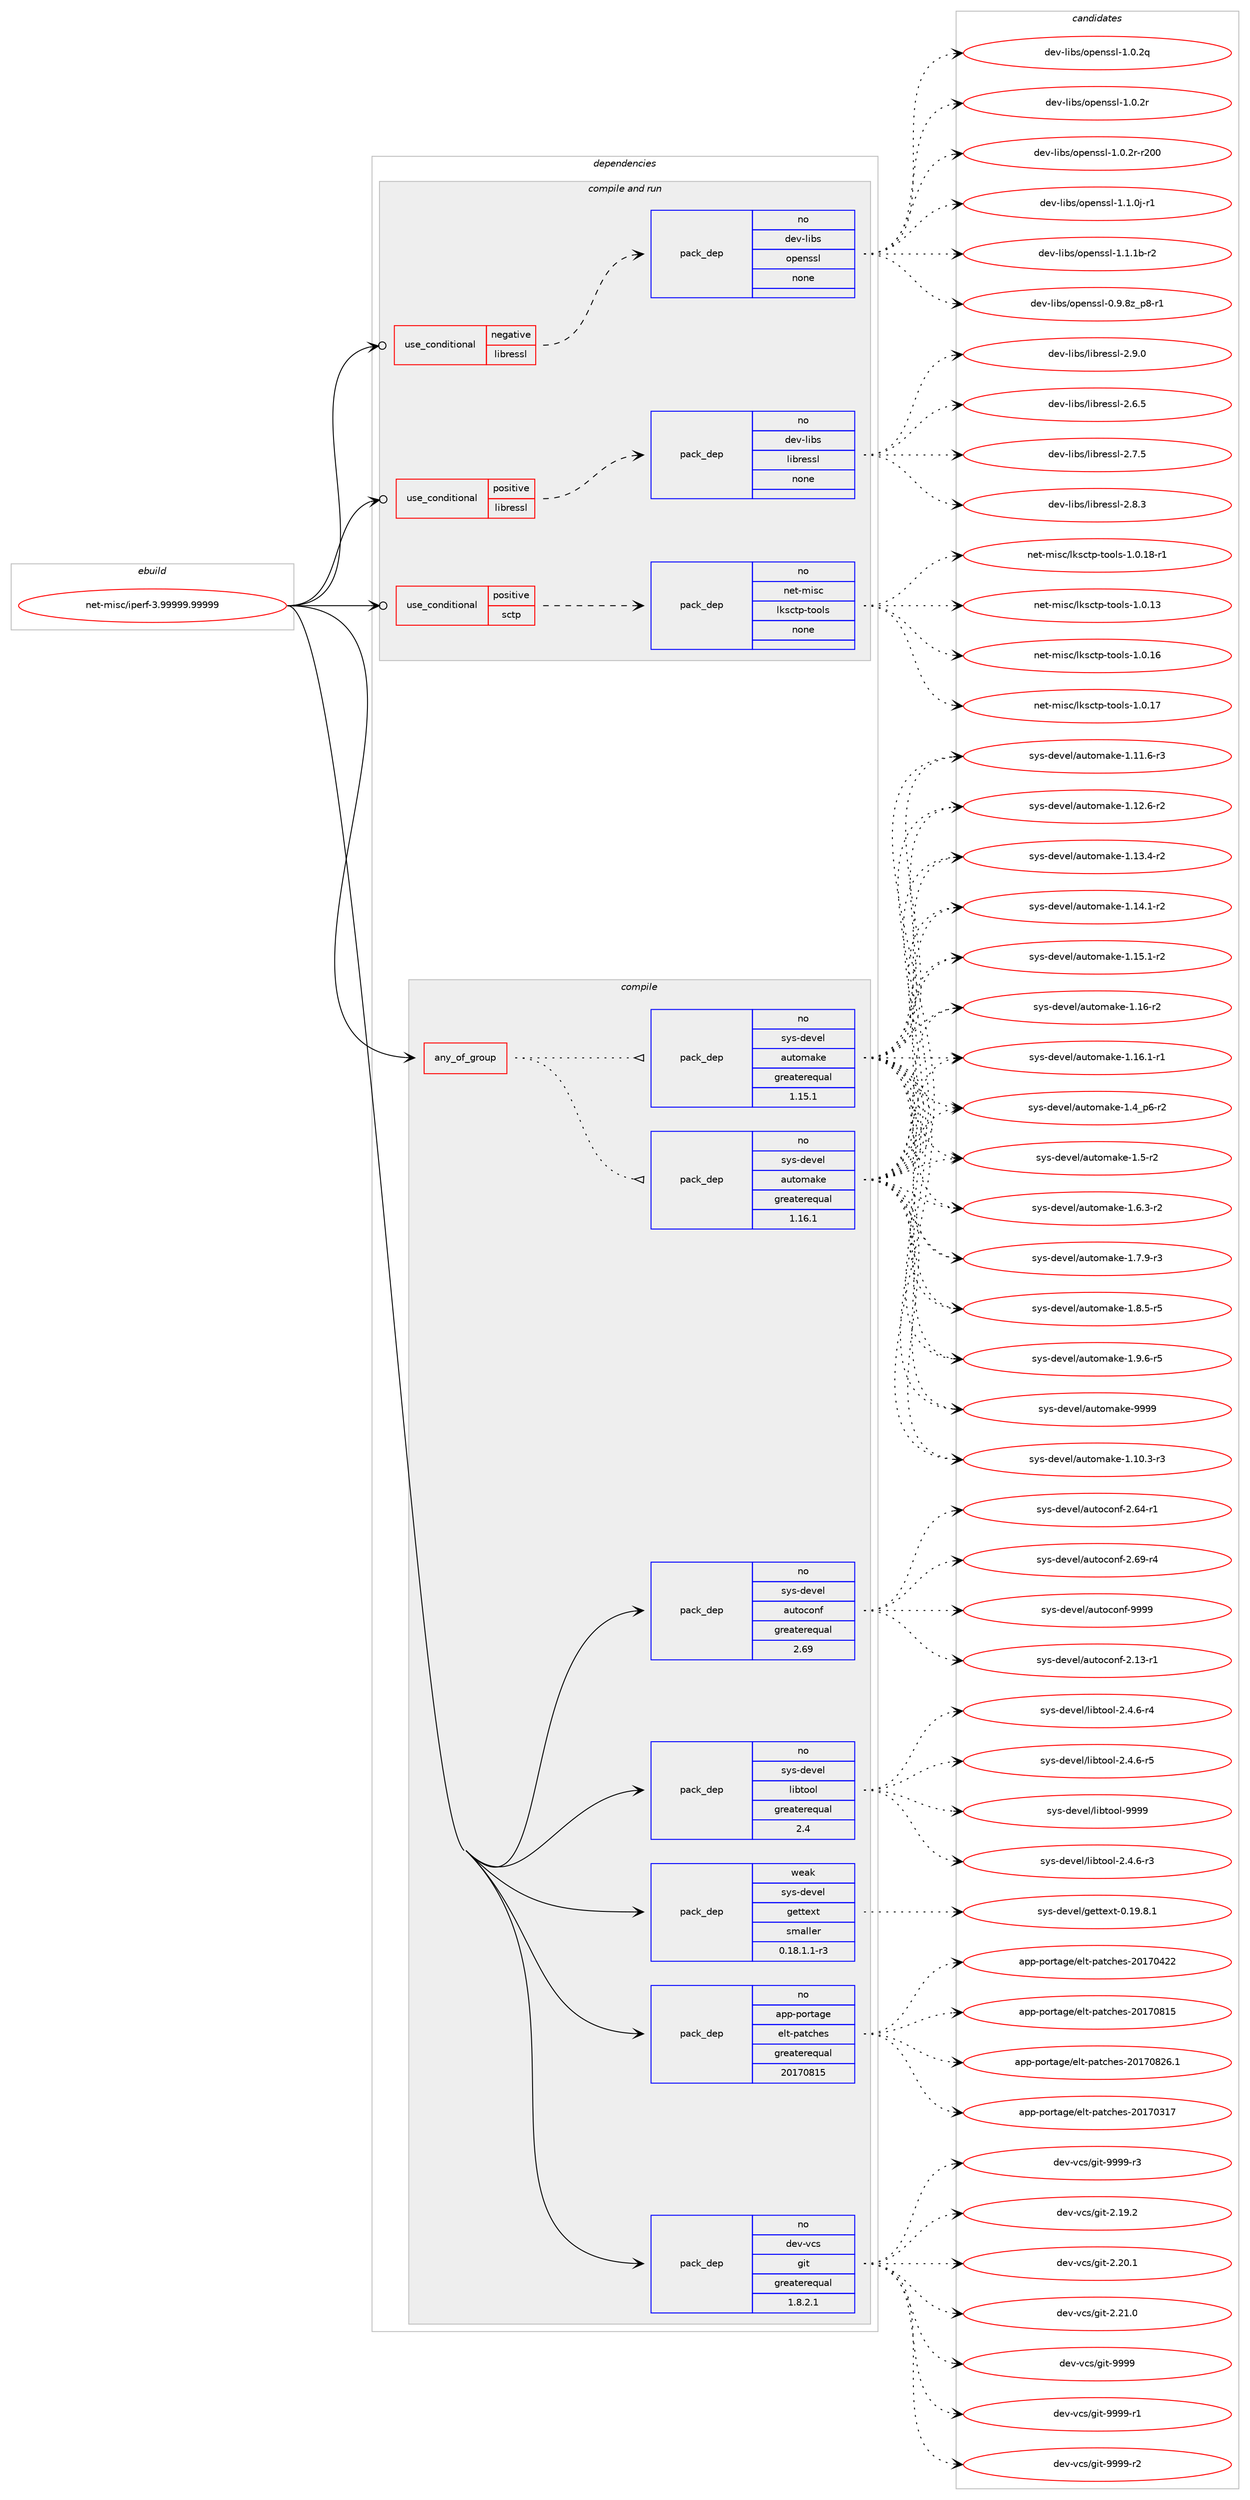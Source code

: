 digraph prolog {

# *************
# Graph options
# *************

newrank=true;
concentrate=true;
compound=true;
graph [rankdir=LR,fontname=Helvetica,fontsize=10,ranksep=1.5];#, ranksep=2.5, nodesep=0.2];
edge  [arrowhead=vee];
node  [fontname=Helvetica,fontsize=10];

# **********
# The ebuild
# **********

subgraph cluster_leftcol {
color=gray;
rank=same;
label=<<i>ebuild</i>>;
id [label="net-misc/iperf-3.99999.99999", color=red, width=4, href="../net-misc/iperf-3.99999.99999.svg"];
}

# ****************
# The dependencies
# ****************

subgraph cluster_midcol {
color=gray;
label=<<i>dependencies</i>>;
subgraph cluster_compile {
fillcolor="#eeeeee";
style=filled;
label=<<i>compile</i>>;
subgraph any26333 {
dependency1668391 [label=<<TABLE BORDER="0" CELLBORDER="1" CELLSPACING="0" CELLPADDING="4"><TR><TD CELLPADDING="10">any_of_group</TD></TR></TABLE>>, shape=none, color=red];subgraph pack1192851 {
dependency1668392 [label=<<TABLE BORDER="0" CELLBORDER="1" CELLSPACING="0" CELLPADDING="4" WIDTH="220"><TR><TD ROWSPAN="6" CELLPADDING="30">pack_dep</TD></TR><TR><TD WIDTH="110">no</TD></TR><TR><TD>sys-devel</TD></TR><TR><TD>automake</TD></TR><TR><TD>greaterequal</TD></TR><TR><TD>1.16.1</TD></TR></TABLE>>, shape=none, color=blue];
}
dependency1668391:e -> dependency1668392:w [weight=20,style="dotted",arrowhead="oinv"];
subgraph pack1192852 {
dependency1668393 [label=<<TABLE BORDER="0" CELLBORDER="1" CELLSPACING="0" CELLPADDING="4" WIDTH="220"><TR><TD ROWSPAN="6" CELLPADDING="30">pack_dep</TD></TR><TR><TD WIDTH="110">no</TD></TR><TR><TD>sys-devel</TD></TR><TR><TD>automake</TD></TR><TR><TD>greaterequal</TD></TR><TR><TD>1.15.1</TD></TR></TABLE>>, shape=none, color=blue];
}
dependency1668391:e -> dependency1668393:w [weight=20,style="dotted",arrowhead="oinv"];
}
id:e -> dependency1668391:w [weight=20,style="solid",arrowhead="vee"];
subgraph pack1192853 {
dependency1668394 [label=<<TABLE BORDER="0" CELLBORDER="1" CELLSPACING="0" CELLPADDING="4" WIDTH="220"><TR><TD ROWSPAN="6" CELLPADDING="30">pack_dep</TD></TR><TR><TD WIDTH="110">no</TD></TR><TR><TD>app-portage</TD></TR><TR><TD>elt-patches</TD></TR><TR><TD>greaterequal</TD></TR><TR><TD>20170815</TD></TR></TABLE>>, shape=none, color=blue];
}
id:e -> dependency1668394:w [weight=20,style="solid",arrowhead="vee"];
subgraph pack1192854 {
dependency1668395 [label=<<TABLE BORDER="0" CELLBORDER="1" CELLSPACING="0" CELLPADDING="4" WIDTH="220"><TR><TD ROWSPAN="6" CELLPADDING="30">pack_dep</TD></TR><TR><TD WIDTH="110">no</TD></TR><TR><TD>dev-vcs</TD></TR><TR><TD>git</TD></TR><TR><TD>greaterequal</TD></TR><TR><TD>1.8.2.1</TD></TR></TABLE>>, shape=none, color=blue];
}
id:e -> dependency1668395:w [weight=20,style="solid",arrowhead="vee"];
subgraph pack1192855 {
dependency1668396 [label=<<TABLE BORDER="0" CELLBORDER="1" CELLSPACING="0" CELLPADDING="4" WIDTH="220"><TR><TD ROWSPAN="6" CELLPADDING="30">pack_dep</TD></TR><TR><TD WIDTH="110">no</TD></TR><TR><TD>sys-devel</TD></TR><TR><TD>autoconf</TD></TR><TR><TD>greaterequal</TD></TR><TR><TD>2.69</TD></TR></TABLE>>, shape=none, color=blue];
}
id:e -> dependency1668396:w [weight=20,style="solid",arrowhead="vee"];
subgraph pack1192856 {
dependency1668397 [label=<<TABLE BORDER="0" CELLBORDER="1" CELLSPACING="0" CELLPADDING="4" WIDTH="220"><TR><TD ROWSPAN="6" CELLPADDING="30">pack_dep</TD></TR><TR><TD WIDTH="110">no</TD></TR><TR><TD>sys-devel</TD></TR><TR><TD>libtool</TD></TR><TR><TD>greaterequal</TD></TR><TR><TD>2.4</TD></TR></TABLE>>, shape=none, color=blue];
}
id:e -> dependency1668397:w [weight=20,style="solid",arrowhead="vee"];
subgraph pack1192857 {
dependency1668398 [label=<<TABLE BORDER="0" CELLBORDER="1" CELLSPACING="0" CELLPADDING="4" WIDTH="220"><TR><TD ROWSPAN="6" CELLPADDING="30">pack_dep</TD></TR><TR><TD WIDTH="110">weak</TD></TR><TR><TD>sys-devel</TD></TR><TR><TD>gettext</TD></TR><TR><TD>smaller</TD></TR><TR><TD>0.18.1.1-r3</TD></TR></TABLE>>, shape=none, color=blue];
}
id:e -> dependency1668398:w [weight=20,style="solid",arrowhead="vee"];
}
subgraph cluster_compileandrun {
fillcolor="#eeeeee";
style=filled;
label=<<i>compile and run</i>>;
subgraph cond448419 {
dependency1668399 [label=<<TABLE BORDER="0" CELLBORDER="1" CELLSPACING="0" CELLPADDING="4"><TR><TD ROWSPAN="3" CELLPADDING="10">use_conditional</TD></TR><TR><TD>negative</TD></TR><TR><TD>libressl</TD></TR></TABLE>>, shape=none, color=red];
subgraph pack1192858 {
dependency1668400 [label=<<TABLE BORDER="0" CELLBORDER="1" CELLSPACING="0" CELLPADDING="4" WIDTH="220"><TR><TD ROWSPAN="6" CELLPADDING="30">pack_dep</TD></TR><TR><TD WIDTH="110">no</TD></TR><TR><TD>dev-libs</TD></TR><TR><TD>openssl</TD></TR><TR><TD>none</TD></TR><TR><TD></TD></TR></TABLE>>, shape=none, color=blue];
}
dependency1668399:e -> dependency1668400:w [weight=20,style="dashed",arrowhead="vee"];
}
id:e -> dependency1668399:w [weight=20,style="solid",arrowhead="odotvee"];
subgraph cond448420 {
dependency1668401 [label=<<TABLE BORDER="0" CELLBORDER="1" CELLSPACING="0" CELLPADDING="4"><TR><TD ROWSPAN="3" CELLPADDING="10">use_conditional</TD></TR><TR><TD>positive</TD></TR><TR><TD>libressl</TD></TR></TABLE>>, shape=none, color=red];
subgraph pack1192859 {
dependency1668402 [label=<<TABLE BORDER="0" CELLBORDER="1" CELLSPACING="0" CELLPADDING="4" WIDTH="220"><TR><TD ROWSPAN="6" CELLPADDING="30">pack_dep</TD></TR><TR><TD WIDTH="110">no</TD></TR><TR><TD>dev-libs</TD></TR><TR><TD>libressl</TD></TR><TR><TD>none</TD></TR><TR><TD></TD></TR></TABLE>>, shape=none, color=blue];
}
dependency1668401:e -> dependency1668402:w [weight=20,style="dashed",arrowhead="vee"];
}
id:e -> dependency1668401:w [weight=20,style="solid",arrowhead="odotvee"];
subgraph cond448421 {
dependency1668403 [label=<<TABLE BORDER="0" CELLBORDER="1" CELLSPACING="0" CELLPADDING="4"><TR><TD ROWSPAN="3" CELLPADDING="10">use_conditional</TD></TR><TR><TD>positive</TD></TR><TR><TD>sctp</TD></TR></TABLE>>, shape=none, color=red];
subgraph pack1192860 {
dependency1668404 [label=<<TABLE BORDER="0" CELLBORDER="1" CELLSPACING="0" CELLPADDING="4" WIDTH="220"><TR><TD ROWSPAN="6" CELLPADDING="30">pack_dep</TD></TR><TR><TD WIDTH="110">no</TD></TR><TR><TD>net-misc</TD></TR><TR><TD>lksctp-tools</TD></TR><TR><TD>none</TD></TR><TR><TD></TD></TR></TABLE>>, shape=none, color=blue];
}
dependency1668403:e -> dependency1668404:w [weight=20,style="dashed",arrowhead="vee"];
}
id:e -> dependency1668403:w [weight=20,style="solid",arrowhead="odotvee"];
}
subgraph cluster_run {
fillcolor="#eeeeee";
style=filled;
label=<<i>run</i>>;
}
}

# **************
# The candidates
# **************

subgraph cluster_choices {
rank=same;
color=gray;
label=<<i>candidates</i>>;

subgraph choice1192851 {
color=black;
nodesep=1;
choice11512111545100101118101108479711711611110997107101454946494846514511451 [label="sys-devel/automake-1.10.3-r3", color=red, width=4,href="../sys-devel/automake-1.10.3-r3.svg"];
choice11512111545100101118101108479711711611110997107101454946494946544511451 [label="sys-devel/automake-1.11.6-r3", color=red, width=4,href="../sys-devel/automake-1.11.6-r3.svg"];
choice11512111545100101118101108479711711611110997107101454946495046544511450 [label="sys-devel/automake-1.12.6-r2", color=red, width=4,href="../sys-devel/automake-1.12.6-r2.svg"];
choice11512111545100101118101108479711711611110997107101454946495146524511450 [label="sys-devel/automake-1.13.4-r2", color=red, width=4,href="../sys-devel/automake-1.13.4-r2.svg"];
choice11512111545100101118101108479711711611110997107101454946495246494511450 [label="sys-devel/automake-1.14.1-r2", color=red, width=4,href="../sys-devel/automake-1.14.1-r2.svg"];
choice11512111545100101118101108479711711611110997107101454946495346494511450 [label="sys-devel/automake-1.15.1-r2", color=red, width=4,href="../sys-devel/automake-1.15.1-r2.svg"];
choice1151211154510010111810110847971171161111099710710145494649544511450 [label="sys-devel/automake-1.16-r2", color=red, width=4,href="../sys-devel/automake-1.16-r2.svg"];
choice11512111545100101118101108479711711611110997107101454946495446494511449 [label="sys-devel/automake-1.16.1-r1", color=red, width=4,href="../sys-devel/automake-1.16.1-r1.svg"];
choice115121115451001011181011084797117116111109971071014549465295112544511450 [label="sys-devel/automake-1.4_p6-r2", color=red, width=4,href="../sys-devel/automake-1.4_p6-r2.svg"];
choice11512111545100101118101108479711711611110997107101454946534511450 [label="sys-devel/automake-1.5-r2", color=red, width=4,href="../sys-devel/automake-1.5-r2.svg"];
choice115121115451001011181011084797117116111109971071014549465446514511450 [label="sys-devel/automake-1.6.3-r2", color=red, width=4,href="../sys-devel/automake-1.6.3-r2.svg"];
choice115121115451001011181011084797117116111109971071014549465546574511451 [label="sys-devel/automake-1.7.9-r3", color=red, width=4,href="../sys-devel/automake-1.7.9-r3.svg"];
choice115121115451001011181011084797117116111109971071014549465646534511453 [label="sys-devel/automake-1.8.5-r5", color=red, width=4,href="../sys-devel/automake-1.8.5-r5.svg"];
choice115121115451001011181011084797117116111109971071014549465746544511453 [label="sys-devel/automake-1.9.6-r5", color=red, width=4,href="../sys-devel/automake-1.9.6-r5.svg"];
choice115121115451001011181011084797117116111109971071014557575757 [label="sys-devel/automake-9999", color=red, width=4,href="../sys-devel/automake-9999.svg"];
dependency1668392:e -> choice11512111545100101118101108479711711611110997107101454946494846514511451:w [style=dotted,weight="100"];
dependency1668392:e -> choice11512111545100101118101108479711711611110997107101454946494946544511451:w [style=dotted,weight="100"];
dependency1668392:e -> choice11512111545100101118101108479711711611110997107101454946495046544511450:w [style=dotted,weight="100"];
dependency1668392:e -> choice11512111545100101118101108479711711611110997107101454946495146524511450:w [style=dotted,weight="100"];
dependency1668392:e -> choice11512111545100101118101108479711711611110997107101454946495246494511450:w [style=dotted,weight="100"];
dependency1668392:e -> choice11512111545100101118101108479711711611110997107101454946495346494511450:w [style=dotted,weight="100"];
dependency1668392:e -> choice1151211154510010111810110847971171161111099710710145494649544511450:w [style=dotted,weight="100"];
dependency1668392:e -> choice11512111545100101118101108479711711611110997107101454946495446494511449:w [style=dotted,weight="100"];
dependency1668392:e -> choice115121115451001011181011084797117116111109971071014549465295112544511450:w [style=dotted,weight="100"];
dependency1668392:e -> choice11512111545100101118101108479711711611110997107101454946534511450:w [style=dotted,weight="100"];
dependency1668392:e -> choice115121115451001011181011084797117116111109971071014549465446514511450:w [style=dotted,weight="100"];
dependency1668392:e -> choice115121115451001011181011084797117116111109971071014549465546574511451:w [style=dotted,weight="100"];
dependency1668392:e -> choice115121115451001011181011084797117116111109971071014549465646534511453:w [style=dotted,weight="100"];
dependency1668392:e -> choice115121115451001011181011084797117116111109971071014549465746544511453:w [style=dotted,weight="100"];
dependency1668392:e -> choice115121115451001011181011084797117116111109971071014557575757:w [style=dotted,weight="100"];
}
subgraph choice1192852 {
color=black;
nodesep=1;
choice11512111545100101118101108479711711611110997107101454946494846514511451 [label="sys-devel/automake-1.10.3-r3", color=red, width=4,href="../sys-devel/automake-1.10.3-r3.svg"];
choice11512111545100101118101108479711711611110997107101454946494946544511451 [label="sys-devel/automake-1.11.6-r3", color=red, width=4,href="../sys-devel/automake-1.11.6-r3.svg"];
choice11512111545100101118101108479711711611110997107101454946495046544511450 [label="sys-devel/automake-1.12.6-r2", color=red, width=4,href="../sys-devel/automake-1.12.6-r2.svg"];
choice11512111545100101118101108479711711611110997107101454946495146524511450 [label="sys-devel/automake-1.13.4-r2", color=red, width=4,href="../sys-devel/automake-1.13.4-r2.svg"];
choice11512111545100101118101108479711711611110997107101454946495246494511450 [label="sys-devel/automake-1.14.1-r2", color=red, width=4,href="../sys-devel/automake-1.14.1-r2.svg"];
choice11512111545100101118101108479711711611110997107101454946495346494511450 [label="sys-devel/automake-1.15.1-r2", color=red, width=4,href="../sys-devel/automake-1.15.1-r2.svg"];
choice1151211154510010111810110847971171161111099710710145494649544511450 [label="sys-devel/automake-1.16-r2", color=red, width=4,href="../sys-devel/automake-1.16-r2.svg"];
choice11512111545100101118101108479711711611110997107101454946495446494511449 [label="sys-devel/automake-1.16.1-r1", color=red, width=4,href="../sys-devel/automake-1.16.1-r1.svg"];
choice115121115451001011181011084797117116111109971071014549465295112544511450 [label="sys-devel/automake-1.4_p6-r2", color=red, width=4,href="../sys-devel/automake-1.4_p6-r2.svg"];
choice11512111545100101118101108479711711611110997107101454946534511450 [label="sys-devel/automake-1.5-r2", color=red, width=4,href="../sys-devel/automake-1.5-r2.svg"];
choice115121115451001011181011084797117116111109971071014549465446514511450 [label="sys-devel/automake-1.6.3-r2", color=red, width=4,href="../sys-devel/automake-1.6.3-r2.svg"];
choice115121115451001011181011084797117116111109971071014549465546574511451 [label="sys-devel/automake-1.7.9-r3", color=red, width=4,href="../sys-devel/automake-1.7.9-r3.svg"];
choice115121115451001011181011084797117116111109971071014549465646534511453 [label="sys-devel/automake-1.8.5-r5", color=red, width=4,href="../sys-devel/automake-1.8.5-r5.svg"];
choice115121115451001011181011084797117116111109971071014549465746544511453 [label="sys-devel/automake-1.9.6-r5", color=red, width=4,href="../sys-devel/automake-1.9.6-r5.svg"];
choice115121115451001011181011084797117116111109971071014557575757 [label="sys-devel/automake-9999", color=red, width=4,href="../sys-devel/automake-9999.svg"];
dependency1668393:e -> choice11512111545100101118101108479711711611110997107101454946494846514511451:w [style=dotted,weight="100"];
dependency1668393:e -> choice11512111545100101118101108479711711611110997107101454946494946544511451:w [style=dotted,weight="100"];
dependency1668393:e -> choice11512111545100101118101108479711711611110997107101454946495046544511450:w [style=dotted,weight="100"];
dependency1668393:e -> choice11512111545100101118101108479711711611110997107101454946495146524511450:w [style=dotted,weight="100"];
dependency1668393:e -> choice11512111545100101118101108479711711611110997107101454946495246494511450:w [style=dotted,weight="100"];
dependency1668393:e -> choice11512111545100101118101108479711711611110997107101454946495346494511450:w [style=dotted,weight="100"];
dependency1668393:e -> choice1151211154510010111810110847971171161111099710710145494649544511450:w [style=dotted,weight="100"];
dependency1668393:e -> choice11512111545100101118101108479711711611110997107101454946495446494511449:w [style=dotted,weight="100"];
dependency1668393:e -> choice115121115451001011181011084797117116111109971071014549465295112544511450:w [style=dotted,weight="100"];
dependency1668393:e -> choice11512111545100101118101108479711711611110997107101454946534511450:w [style=dotted,weight="100"];
dependency1668393:e -> choice115121115451001011181011084797117116111109971071014549465446514511450:w [style=dotted,weight="100"];
dependency1668393:e -> choice115121115451001011181011084797117116111109971071014549465546574511451:w [style=dotted,weight="100"];
dependency1668393:e -> choice115121115451001011181011084797117116111109971071014549465646534511453:w [style=dotted,weight="100"];
dependency1668393:e -> choice115121115451001011181011084797117116111109971071014549465746544511453:w [style=dotted,weight="100"];
dependency1668393:e -> choice115121115451001011181011084797117116111109971071014557575757:w [style=dotted,weight="100"];
}
subgraph choice1192853 {
color=black;
nodesep=1;
choice97112112451121111141169710310147101108116451129711699104101115455048495548514955 [label="app-portage/elt-patches-20170317", color=red, width=4,href="../app-portage/elt-patches-20170317.svg"];
choice97112112451121111141169710310147101108116451129711699104101115455048495548525050 [label="app-portage/elt-patches-20170422", color=red, width=4,href="../app-portage/elt-patches-20170422.svg"];
choice97112112451121111141169710310147101108116451129711699104101115455048495548564953 [label="app-portage/elt-patches-20170815", color=red, width=4,href="../app-portage/elt-patches-20170815.svg"];
choice971121124511211111411697103101471011081164511297116991041011154550484955485650544649 [label="app-portage/elt-patches-20170826.1", color=red, width=4,href="../app-portage/elt-patches-20170826.1.svg"];
dependency1668394:e -> choice97112112451121111141169710310147101108116451129711699104101115455048495548514955:w [style=dotted,weight="100"];
dependency1668394:e -> choice97112112451121111141169710310147101108116451129711699104101115455048495548525050:w [style=dotted,weight="100"];
dependency1668394:e -> choice97112112451121111141169710310147101108116451129711699104101115455048495548564953:w [style=dotted,weight="100"];
dependency1668394:e -> choice971121124511211111411697103101471011081164511297116991041011154550484955485650544649:w [style=dotted,weight="100"];
}
subgraph choice1192854 {
color=black;
nodesep=1;
choice10010111845118991154710310511645504649574650 [label="dev-vcs/git-2.19.2", color=red, width=4,href="../dev-vcs/git-2.19.2.svg"];
choice10010111845118991154710310511645504650484649 [label="dev-vcs/git-2.20.1", color=red, width=4,href="../dev-vcs/git-2.20.1.svg"];
choice10010111845118991154710310511645504650494648 [label="dev-vcs/git-2.21.0", color=red, width=4,href="../dev-vcs/git-2.21.0.svg"];
choice1001011184511899115471031051164557575757 [label="dev-vcs/git-9999", color=red, width=4,href="../dev-vcs/git-9999.svg"];
choice10010111845118991154710310511645575757574511449 [label="dev-vcs/git-9999-r1", color=red, width=4,href="../dev-vcs/git-9999-r1.svg"];
choice10010111845118991154710310511645575757574511450 [label="dev-vcs/git-9999-r2", color=red, width=4,href="../dev-vcs/git-9999-r2.svg"];
choice10010111845118991154710310511645575757574511451 [label="dev-vcs/git-9999-r3", color=red, width=4,href="../dev-vcs/git-9999-r3.svg"];
dependency1668395:e -> choice10010111845118991154710310511645504649574650:w [style=dotted,weight="100"];
dependency1668395:e -> choice10010111845118991154710310511645504650484649:w [style=dotted,weight="100"];
dependency1668395:e -> choice10010111845118991154710310511645504650494648:w [style=dotted,weight="100"];
dependency1668395:e -> choice1001011184511899115471031051164557575757:w [style=dotted,weight="100"];
dependency1668395:e -> choice10010111845118991154710310511645575757574511449:w [style=dotted,weight="100"];
dependency1668395:e -> choice10010111845118991154710310511645575757574511450:w [style=dotted,weight="100"];
dependency1668395:e -> choice10010111845118991154710310511645575757574511451:w [style=dotted,weight="100"];
}
subgraph choice1192855 {
color=black;
nodesep=1;
choice1151211154510010111810110847971171161119911111010245504649514511449 [label="sys-devel/autoconf-2.13-r1", color=red, width=4,href="../sys-devel/autoconf-2.13-r1.svg"];
choice1151211154510010111810110847971171161119911111010245504654524511449 [label="sys-devel/autoconf-2.64-r1", color=red, width=4,href="../sys-devel/autoconf-2.64-r1.svg"];
choice1151211154510010111810110847971171161119911111010245504654574511452 [label="sys-devel/autoconf-2.69-r4", color=red, width=4,href="../sys-devel/autoconf-2.69-r4.svg"];
choice115121115451001011181011084797117116111991111101024557575757 [label="sys-devel/autoconf-9999", color=red, width=4,href="../sys-devel/autoconf-9999.svg"];
dependency1668396:e -> choice1151211154510010111810110847971171161119911111010245504649514511449:w [style=dotted,weight="100"];
dependency1668396:e -> choice1151211154510010111810110847971171161119911111010245504654524511449:w [style=dotted,weight="100"];
dependency1668396:e -> choice1151211154510010111810110847971171161119911111010245504654574511452:w [style=dotted,weight="100"];
dependency1668396:e -> choice115121115451001011181011084797117116111991111101024557575757:w [style=dotted,weight="100"];
}
subgraph choice1192856 {
color=black;
nodesep=1;
choice1151211154510010111810110847108105981161111111084550465246544511451 [label="sys-devel/libtool-2.4.6-r3", color=red, width=4,href="../sys-devel/libtool-2.4.6-r3.svg"];
choice1151211154510010111810110847108105981161111111084550465246544511452 [label="sys-devel/libtool-2.4.6-r4", color=red, width=4,href="../sys-devel/libtool-2.4.6-r4.svg"];
choice1151211154510010111810110847108105981161111111084550465246544511453 [label="sys-devel/libtool-2.4.6-r5", color=red, width=4,href="../sys-devel/libtool-2.4.6-r5.svg"];
choice1151211154510010111810110847108105981161111111084557575757 [label="sys-devel/libtool-9999", color=red, width=4,href="../sys-devel/libtool-9999.svg"];
dependency1668397:e -> choice1151211154510010111810110847108105981161111111084550465246544511451:w [style=dotted,weight="100"];
dependency1668397:e -> choice1151211154510010111810110847108105981161111111084550465246544511452:w [style=dotted,weight="100"];
dependency1668397:e -> choice1151211154510010111810110847108105981161111111084550465246544511453:w [style=dotted,weight="100"];
dependency1668397:e -> choice1151211154510010111810110847108105981161111111084557575757:w [style=dotted,weight="100"];
}
subgraph choice1192857 {
color=black;
nodesep=1;
choice1151211154510010111810110847103101116116101120116454846495746564649 [label="sys-devel/gettext-0.19.8.1", color=red, width=4,href="../sys-devel/gettext-0.19.8.1.svg"];
dependency1668398:e -> choice1151211154510010111810110847103101116116101120116454846495746564649:w [style=dotted,weight="100"];
}
subgraph choice1192858 {
color=black;
nodesep=1;
choice10010111845108105981154711111210111011511510845484657465612295112564511449 [label="dev-libs/openssl-0.9.8z_p8-r1", color=red, width=4,href="../dev-libs/openssl-0.9.8z_p8-r1.svg"];
choice100101118451081059811547111112101110115115108454946484650113 [label="dev-libs/openssl-1.0.2q", color=red, width=4,href="../dev-libs/openssl-1.0.2q.svg"];
choice100101118451081059811547111112101110115115108454946484650114 [label="dev-libs/openssl-1.0.2r", color=red, width=4,href="../dev-libs/openssl-1.0.2r.svg"];
choice10010111845108105981154711111210111011511510845494648465011445114504848 [label="dev-libs/openssl-1.0.2r-r200", color=red, width=4,href="../dev-libs/openssl-1.0.2r-r200.svg"];
choice1001011184510810598115471111121011101151151084549464946481064511449 [label="dev-libs/openssl-1.1.0j-r1", color=red, width=4,href="../dev-libs/openssl-1.1.0j-r1.svg"];
choice100101118451081059811547111112101110115115108454946494649984511450 [label="dev-libs/openssl-1.1.1b-r2", color=red, width=4,href="../dev-libs/openssl-1.1.1b-r2.svg"];
dependency1668400:e -> choice10010111845108105981154711111210111011511510845484657465612295112564511449:w [style=dotted,weight="100"];
dependency1668400:e -> choice100101118451081059811547111112101110115115108454946484650113:w [style=dotted,weight="100"];
dependency1668400:e -> choice100101118451081059811547111112101110115115108454946484650114:w [style=dotted,weight="100"];
dependency1668400:e -> choice10010111845108105981154711111210111011511510845494648465011445114504848:w [style=dotted,weight="100"];
dependency1668400:e -> choice1001011184510810598115471111121011101151151084549464946481064511449:w [style=dotted,weight="100"];
dependency1668400:e -> choice100101118451081059811547111112101110115115108454946494649984511450:w [style=dotted,weight="100"];
}
subgraph choice1192859 {
color=black;
nodesep=1;
choice10010111845108105981154710810598114101115115108455046544653 [label="dev-libs/libressl-2.6.5", color=red, width=4,href="../dev-libs/libressl-2.6.5.svg"];
choice10010111845108105981154710810598114101115115108455046554653 [label="dev-libs/libressl-2.7.5", color=red, width=4,href="../dev-libs/libressl-2.7.5.svg"];
choice10010111845108105981154710810598114101115115108455046564651 [label="dev-libs/libressl-2.8.3", color=red, width=4,href="../dev-libs/libressl-2.8.3.svg"];
choice10010111845108105981154710810598114101115115108455046574648 [label="dev-libs/libressl-2.9.0", color=red, width=4,href="../dev-libs/libressl-2.9.0.svg"];
dependency1668402:e -> choice10010111845108105981154710810598114101115115108455046544653:w [style=dotted,weight="100"];
dependency1668402:e -> choice10010111845108105981154710810598114101115115108455046554653:w [style=dotted,weight="100"];
dependency1668402:e -> choice10010111845108105981154710810598114101115115108455046564651:w [style=dotted,weight="100"];
dependency1668402:e -> choice10010111845108105981154710810598114101115115108455046574648:w [style=dotted,weight="100"];
}
subgraph choice1192860 {
color=black;
nodesep=1;
choice110101116451091051159947108107115991161124511611111110811545494648464951 [label="net-misc/lksctp-tools-1.0.13", color=red, width=4,href="../net-misc/lksctp-tools-1.0.13.svg"];
choice110101116451091051159947108107115991161124511611111110811545494648464954 [label="net-misc/lksctp-tools-1.0.16", color=red, width=4,href="../net-misc/lksctp-tools-1.0.16.svg"];
choice110101116451091051159947108107115991161124511611111110811545494648464955 [label="net-misc/lksctp-tools-1.0.17", color=red, width=4,href="../net-misc/lksctp-tools-1.0.17.svg"];
choice1101011164510910511599471081071159911611245116111111108115454946484649564511449 [label="net-misc/lksctp-tools-1.0.18-r1", color=red, width=4,href="../net-misc/lksctp-tools-1.0.18-r1.svg"];
dependency1668404:e -> choice110101116451091051159947108107115991161124511611111110811545494648464951:w [style=dotted,weight="100"];
dependency1668404:e -> choice110101116451091051159947108107115991161124511611111110811545494648464954:w [style=dotted,weight="100"];
dependency1668404:e -> choice110101116451091051159947108107115991161124511611111110811545494648464955:w [style=dotted,weight="100"];
dependency1668404:e -> choice1101011164510910511599471081071159911611245116111111108115454946484649564511449:w [style=dotted,weight="100"];
}
}

}
